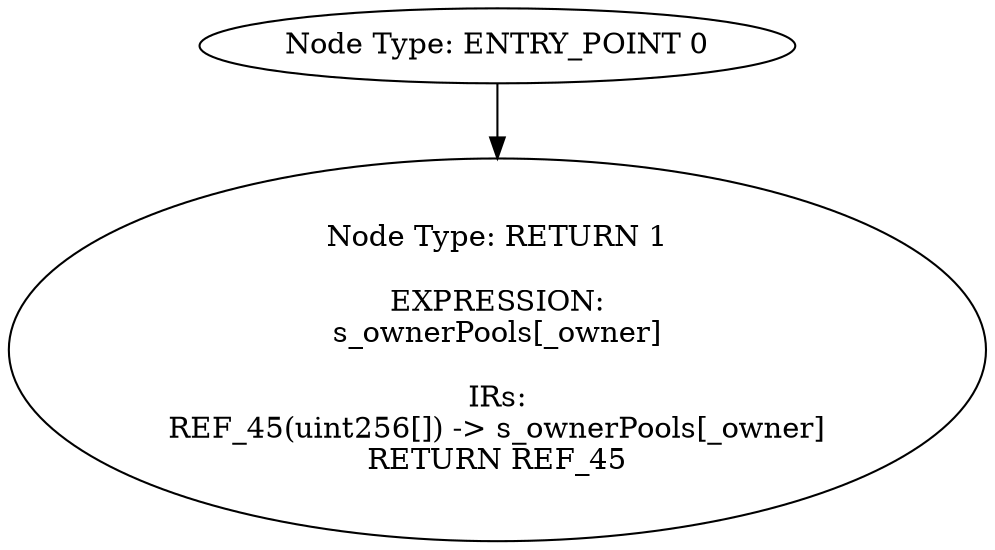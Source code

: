 digraph{
0[label="Node Type: ENTRY_POINT 0
"];
0->1;
1[label="Node Type: RETURN 1

EXPRESSION:
s_ownerPools[_owner]

IRs:
REF_45(uint256[]) -> s_ownerPools[_owner]
RETURN REF_45"];
}
